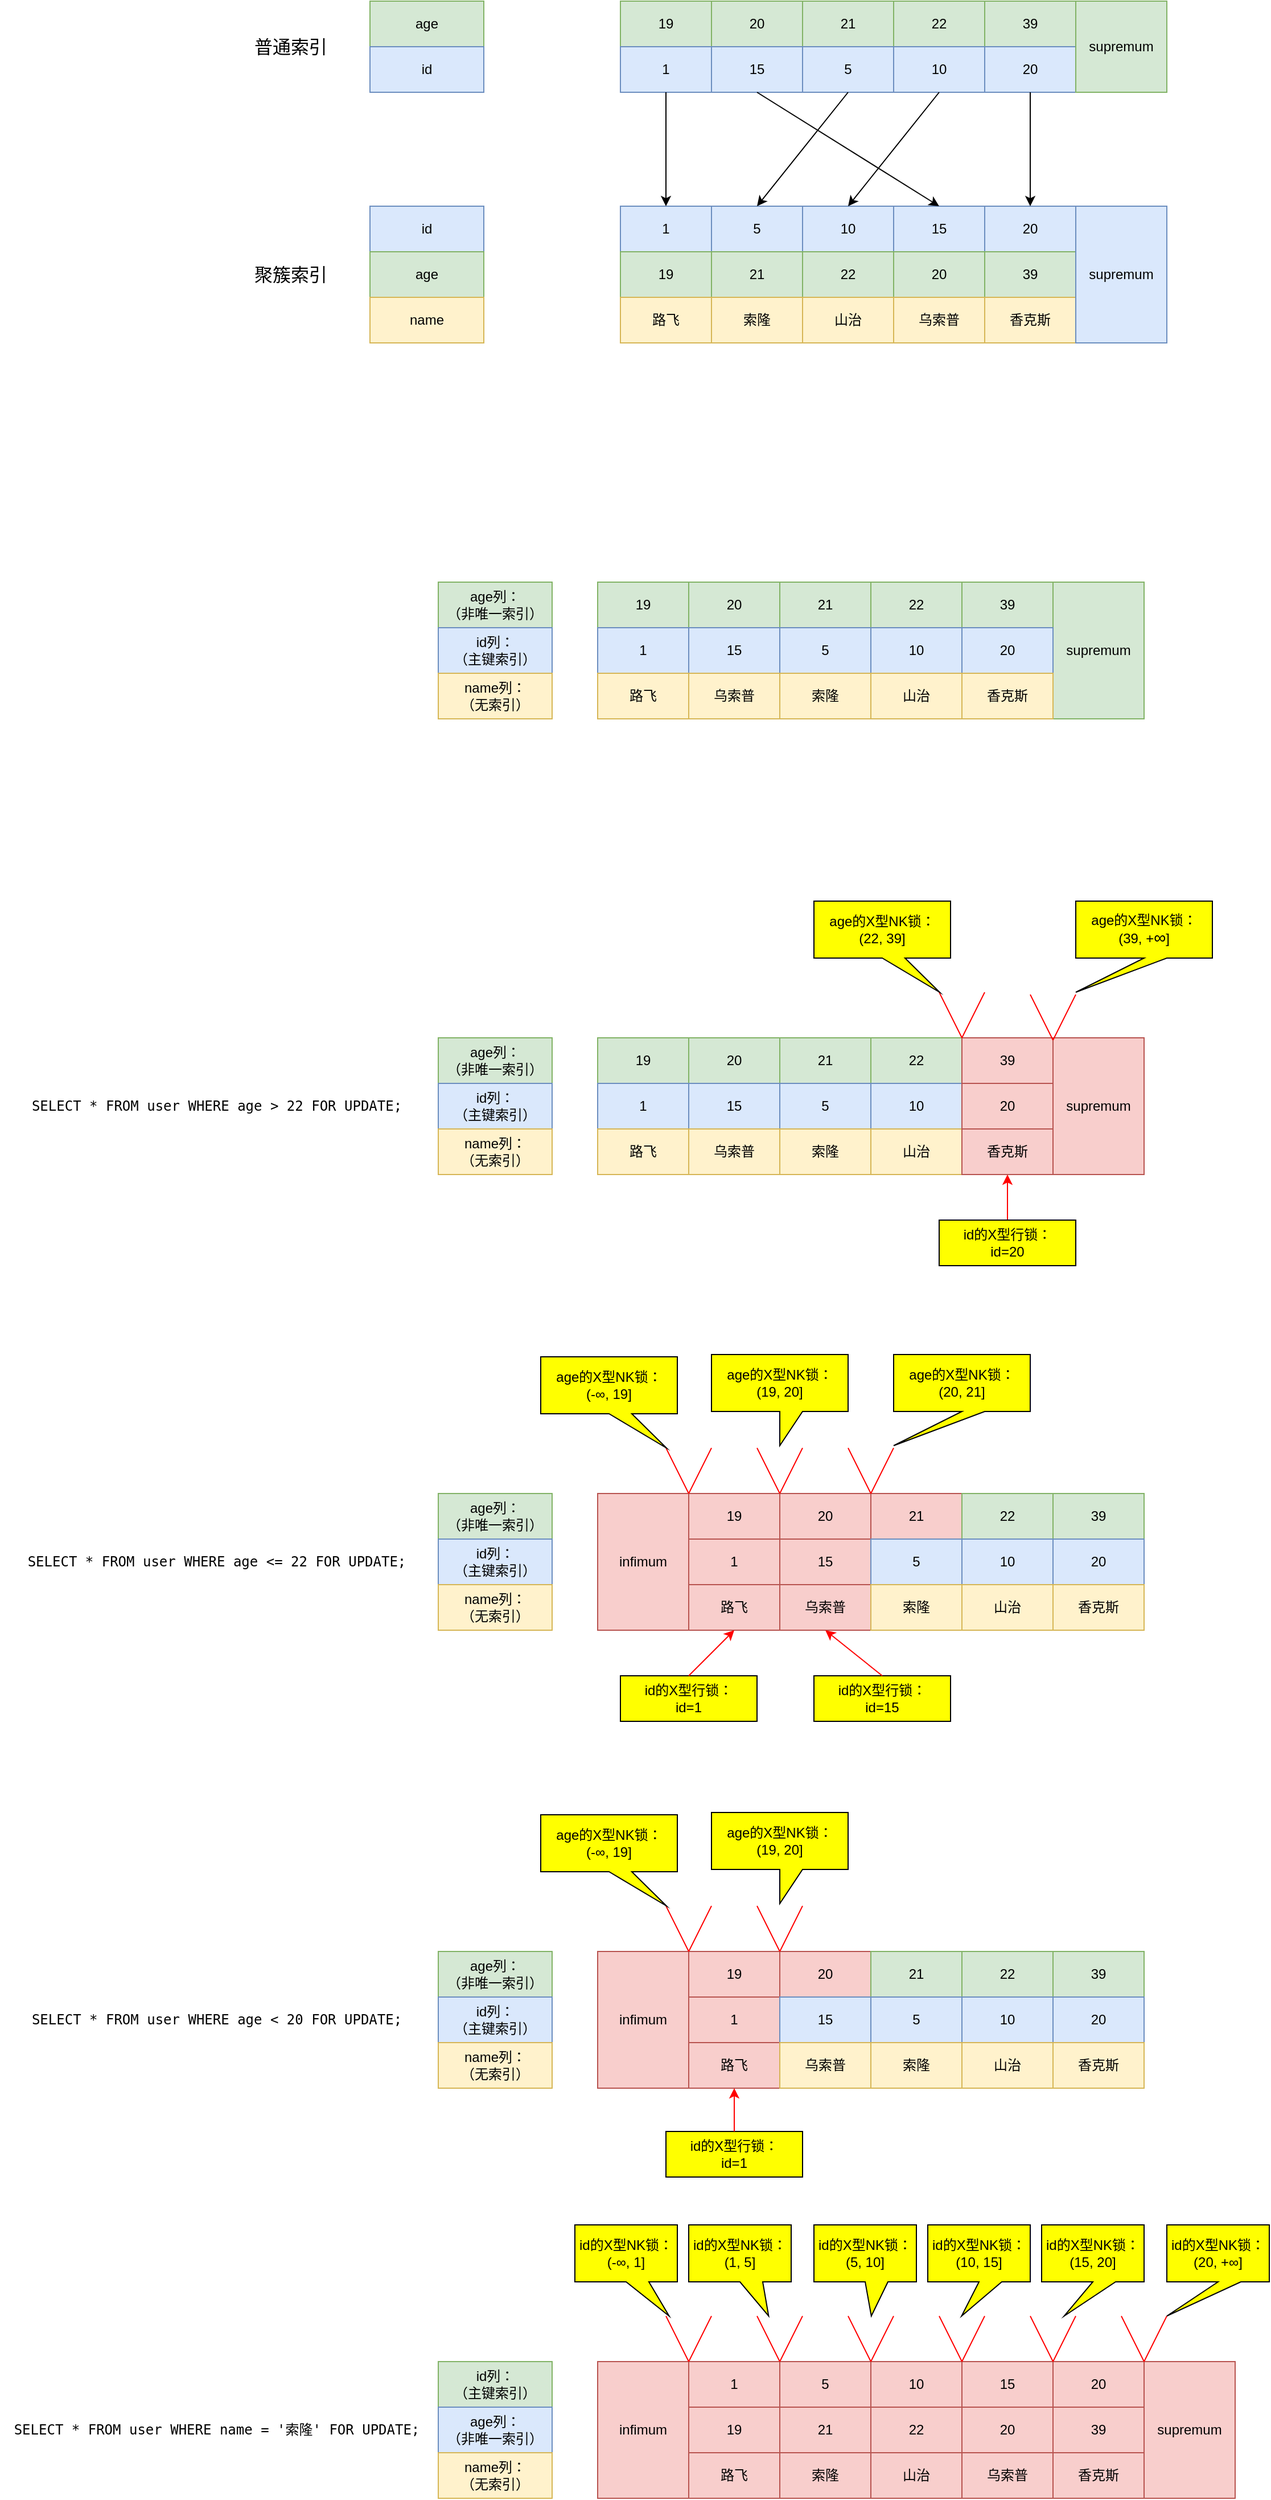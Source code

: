 <mxfile version="20.8.23" type="github">
  <diagram name="第 1 页" id="FlRqeJwbX9VMAqkas6RI">
    <mxGraphModel dx="1833" dy="1883" grid="1" gridSize="10" guides="1" tooltips="1" connect="1" arrows="1" fold="1" page="1" pageScale="1" pageWidth="827" pageHeight="1169" math="0" shadow="0">
      <root>
        <mxCell id="0" />
        <mxCell id="1" parent="0" />
        <mxCell id="O0HnEdoJvwAwBROTITY0-1" value="age列：&lt;br&gt;（非唯一索引）" style="rounded=0;whiteSpace=wrap;html=1;align=center;fillColor=#d5e8d4;strokeColor=#82b366;" parent="1" vertex="1">
          <mxGeometry x="40" y="240" width="100" height="40" as="geometry" />
        </mxCell>
        <mxCell id="O0HnEdoJvwAwBROTITY0-2" value="19" style="rounded=0;whiteSpace=wrap;html=1;align=center;fillColor=#d5e8d4;strokeColor=#82b366;" parent="1" vertex="1">
          <mxGeometry x="180" y="240" width="80" height="40" as="geometry" />
        </mxCell>
        <mxCell id="O0HnEdoJvwAwBROTITY0-3" value="20" style="rounded=0;whiteSpace=wrap;html=1;align=center;fillColor=#d5e8d4;strokeColor=#82b366;" parent="1" vertex="1">
          <mxGeometry x="260" y="240" width="80" height="40" as="geometry" />
        </mxCell>
        <mxCell id="O0HnEdoJvwAwBROTITY0-4" value="21" style="rounded=0;whiteSpace=wrap;html=1;align=center;fillColor=#d5e8d4;strokeColor=#82b366;" parent="1" vertex="1">
          <mxGeometry x="340" y="240" width="80" height="40" as="geometry" />
        </mxCell>
        <mxCell id="O0HnEdoJvwAwBROTITY0-5" value="22" style="rounded=0;whiteSpace=wrap;html=1;align=center;fillColor=#d5e8d4;strokeColor=#82b366;" parent="1" vertex="1">
          <mxGeometry x="420" y="240" width="80" height="40" as="geometry" />
        </mxCell>
        <mxCell id="O0HnEdoJvwAwBROTITY0-6" value="39" style="rounded=0;whiteSpace=wrap;html=1;align=center;fillColor=#d5e8d4;strokeColor=#82b366;" parent="1" vertex="1">
          <mxGeometry x="500" y="240" width="80" height="40" as="geometry" />
        </mxCell>
        <mxCell id="O0HnEdoJvwAwBROTITY0-7" value="supremum" style="rounded=0;whiteSpace=wrap;html=1;align=center;fillColor=#d5e8d4;strokeColor=#82b366;" parent="1" vertex="1">
          <mxGeometry x="580" y="240" width="80" height="120" as="geometry" />
        </mxCell>
        <mxCell id="O0HnEdoJvwAwBROTITY0-8" value="id列：&lt;br&gt;（主键索引）" style="rounded=0;whiteSpace=wrap;html=1;align=center;fillColor=#dae8fc;strokeColor=#6c8ebf;" parent="1" vertex="1">
          <mxGeometry x="40" y="280" width="100" height="40" as="geometry" />
        </mxCell>
        <mxCell id="O0HnEdoJvwAwBROTITY0-9" value="1" style="rounded=0;whiteSpace=wrap;html=1;align=center;fillColor=#dae8fc;strokeColor=#6c8ebf;" parent="1" vertex="1">
          <mxGeometry x="180" y="280" width="80" height="40" as="geometry" />
        </mxCell>
        <mxCell id="O0HnEdoJvwAwBROTITY0-10" value="15" style="rounded=0;whiteSpace=wrap;html=1;align=center;fillColor=#dae8fc;strokeColor=#6c8ebf;" parent="1" vertex="1">
          <mxGeometry x="260" y="280" width="80" height="40" as="geometry" />
        </mxCell>
        <mxCell id="O0HnEdoJvwAwBROTITY0-11" value="5" style="rounded=0;whiteSpace=wrap;html=1;align=center;fillColor=#dae8fc;strokeColor=#6c8ebf;" parent="1" vertex="1">
          <mxGeometry x="340" y="280" width="80" height="40" as="geometry" />
        </mxCell>
        <mxCell id="O0HnEdoJvwAwBROTITY0-12" value="10" style="rounded=0;whiteSpace=wrap;html=1;align=center;fillColor=#dae8fc;strokeColor=#6c8ebf;" parent="1" vertex="1">
          <mxGeometry x="420" y="280" width="80" height="40" as="geometry" />
        </mxCell>
        <mxCell id="O0HnEdoJvwAwBROTITY0-13" value="20" style="rounded=0;whiteSpace=wrap;html=1;align=center;fillColor=#dae8fc;strokeColor=#6c8ebf;" parent="1" vertex="1">
          <mxGeometry x="500" y="280" width="80" height="40" as="geometry" />
        </mxCell>
        <mxCell id="O0HnEdoJvwAwBROTITY0-14" value="name列：&lt;br&gt;（无索引）" style="rounded=0;whiteSpace=wrap;html=1;align=center;fillColor=#fff2cc;strokeColor=#d6b656;" parent="1" vertex="1">
          <mxGeometry x="40" y="320" width="100" height="40" as="geometry" />
        </mxCell>
        <mxCell id="O0HnEdoJvwAwBROTITY0-15" value="路飞" style="rounded=0;whiteSpace=wrap;html=1;align=center;fillColor=#fff2cc;strokeColor=#d6b656;" parent="1" vertex="1">
          <mxGeometry x="180" y="320" width="80" height="40" as="geometry" />
        </mxCell>
        <mxCell id="O0HnEdoJvwAwBROTITY0-16" value="乌索普" style="rounded=0;whiteSpace=wrap;html=1;align=center;fillColor=#fff2cc;strokeColor=#d6b656;" parent="1" vertex="1">
          <mxGeometry x="260" y="320" width="80" height="40" as="geometry" />
        </mxCell>
        <mxCell id="O0HnEdoJvwAwBROTITY0-17" value="索隆" style="rounded=0;whiteSpace=wrap;html=1;align=center;fillColor=#fff2cc;strokeColor=#d6b656;" parent="1" vertex="1">
          <mxGeometry x="340" y="320" width="80" height="40" as="geometry" />
        </mxCell>
        <mxCell id="O0HnEdoJvwAwBROTITY0-18" value="山治" style="rounded=0;whiteSpace=wrap;html=1;align=center;fillColor=#fff2cc;strokeColor=#d6b656;" parent="1" vertex="1">
          <mxGeometry x="420" y="320" width="80" height="40" as="geometry" />
        </mxCell>
        <mxCell id="O0HnEdoJvwAwBROTITY0-19" value="香克斯" style="rounded=0;whiteSpace=wrap;html=1;align=center;fillColor=#fff2cc;strokeColor=#d6b656;" parent="1" vertex="1">
          <mxGeometry x="500" y="320" width="80" height="40" as="geometry" />
        </mxCell>
        <mxCell id="O0HnEdoJvwAwBROTITY0-40" value="&lt;div style=&quot;font-family: Menlo, monospace;&quot;&gt;SELECT * FROM user WHERE age &amp;gt; 22 FOR UPDATE;&lt;/div&gt;" style="text;html=1;align=center;verticalAlign=middle;resizable=0;points=[];autosize=1;strokeColor=none;fillColor=none;" parent="1" vertex="1">
          <mxGeometry x="-330" y="685" width="350" height="30" as="geometry" />
        </mxCell>
        <mxCell id="O0HnEdoJvwAwBROTITY0-41" value="age列：&lt;br&gt;（非唯一索引）" style="rounded=0;whiteSpace=wrap;html=1;align=center;fillColor=#d5e8d4;strokeColor=#82b366;" parent="1" vertex="1">
          <mxGeometry x="40" y="640" width="100" height="40" as="geometry" />
        </mxCell>
        <mxCell id="O0HnEdoJvwAwBROTITY0-42" value="19" style="rounded=0;whiteSpace=wrap;html=1;align=center;fillColor=#d5e8d4;strokeColor=#82b366;" parent="1" vertex="1">
          <mxGeometry x="180" y="640" width="80" height="40" as="geometry" />
        </mxCell>
        <mxCell id="O0HnEdoJvwAwBROTITY0-43" value="20" style="rounded=0;whiteSpace=wrap;html=1;align=center;fillColor=#d5e8d4;strokeColor=#82b366;" parent="1" vertex="1">
          <mxGeometry x="260" y="640" width="80" height="40" as="geometry" />
        </mxCell>
        <mxCell id="O0HnEdoJvwAwBROTITY0-44" value="21" style="rounded=0;whiteSpace=wrap;html=1;align=center;fillColor=#d5e8d4;strokeColor=#82b366;" parent="1" vertex="1">
          <mxGeometry x="340" y="640" width="80" height="40" as="geometry" />
        </mxCell>
        <mxCell id="O0HnEdoJvwAwBROTITY0-45" value="22" style="rounded=0;whiteSpace=wrap;html=1;align=center;fillColor=#d5e8d4;strokeColor=#82b366;" parent="1" vertex="1">
          <mxGeometry x="420" y="640" width="80" height="40" as="geometry" />
        </mxCell>
        <mxCell id="O0HnEdoJvwAwBROTITY0-46" value="39" style="rounded=0;whiteSpace=wrap;html=1;align=center;fillColor=#f8cecc;strokeColor=#b85450;" parent="1" vertex="1">
          <mxGeometry x="500" y="640" width="80" height="40" as="geometry" />
        </mxCell>
        <mxCell id="O0HnEdoJvwAwBROTITY0-47" value="supremum" style="rounded=0;whiteSpace=wrap;html=1;align=center;fillColor=#f8cecc;strokeColor=#b85450;" parent="1" vertex="1">
          <mxGeometry x="580" y="640" width="80" height="120" as="geometry" />
        </mxCell>
        <mxCell id="O0HnEdoJvwAwBROTITY0-48" value="id列：&lt;br&gt;（主键索引）" style="rounded=0;whiteSpace=wrap;html=1;align=center;fillColor=#dae8fc;strokeColor=#6c8ebf;" parent="1" vertex="1">
          <mxGeometry x="40" y="680" width="100" height="40" as="geometry" />
        </mxCell>
        <mxCell id="O0HnEdoJvwAwBROTITY0-49" value="1" style="rounded=0;whiteSpace=wrap;html=1;align=center;fillColor=#dae8fc;strokeColor=#6c8ebf;" parent="1" vertex="1">
          <mxGeometry x="180" y="680" width="80" height="40" as="geometry" />
        </mxCell>
        <mxCell id="O0HnEdoJvwAwBROTITY0-50" value="15" style="rounded=0;whiteSpace=wrap;html=1;align=center;fillColor=#dae8fc;strokeColor=#6c8ebf;" parent="1" vertex="1">
          <mxGeometry x="260" y="680" width="80" height="40" as="geometry" />
        </mxCell>
        <mxCell id="O0HnEdoJvwAwBROTITY0-51" value="5" style="rounded=0;whiteSpace=wrap;html=1;align=center;fillColor=#dae8fc;strokeColor=#6c8ebf;" parent="1" vertex="1">
          <mxGeometry x="340" y="680" width="80" height="40" as="geometry" />
        </mxCell>
        <mxCell id="O0HnEdoJvwAwBROTITY0-52" value="10" style="rounded=0;whiteSpace=wrap;html=1;align=center;fillColor=#dae8fc;strokeColor=#6c8ebf;" parent="1" vertex="1">
          <mxGeometry x="420" y="680" width="80" height="40" as="geometry" />
        </mxCell>
        <mxCell id="O0HnEdoJvwAwBROTITY0-53" value="20" style="rounded=0;whiteSpace=wrap;html=1;align=center;fillColor=#f8cecc;strokeColor=#b85450;" parent="1" vertex="1">
          <mxGeometry x="500" y="680" width="80" height="40" as="geometry" />
        </mxCell>
        <mxCell id="O0HnEdoJvwAwBROTITY0-54" value="name列：&lt;br&gt;（无索引）" style="rounded=0;whiteSpace=wrap;html=1;align=center;fillColor=#fff2cc;strokeColor=#d6b656;" parent="1" vertex="1">
          <mxGeometry x="40" y="720" width="100" height="40" as="geometry" />
        </mxCell>
        <mxCell id="O0HnEdoJvwAwBROTITY0-55" value="路飞" style="rounded=0;whiteSpace=wrap;html=1;align=center;fillColor=#fff2cc;strokeColor=#d6b656;" parent="1" vertex="1">
          <mxGeometry x="180" y="720" width="80" height="40" as="geometry" />
        </mxCell>
        <mxCell id="O0HnEdoJvwAwBROTITY0-56" value="乌索普" style="rounded=0;whiteSpace=wrap;html=1;align=center;fillColor=#fff2cc;strokeColor=#d6b656;" parent="1" vertex="1">
          <mxGeometry x="260" y="720" width="80" height="40" as="geometry" />
        </mxCell>
        <mxCell id="O0HnEdoJvwAwBROTITY0-57" value="索隆" style="rounded=0;whiteSpace=wrap;html=1;align=center;fillColor=#fff2cc;strokeColor=#d6b656;" parent="1" vertex="1">
          <mxGeometry x="340" y="720" width="80" height="40" as="geometry" />
        </mxCell>
        <mxCell id="O0HnEdoJvwAwBROTITY0-58" value="山治" style="rounded=0;whiteSpace=wrap;html=1;align=center;fillColor=#fff2cc;strokeColor=#d6b656;" parent="1" vertex="1">
          <mxGeometry x="420" y="720" width="80" height="40" as="geometry" />
        </mxCell>
        <mxCell id="O0HnEdoJvwAwBROTITY0-59" value="香克斯" style="rounded=0;whiteSpace=wrap;html=1;align=center;fillColor=#f8cecc;strokeColor=#b85450;" parent="1" vertex="1">
          <mxGeometry x="500" y="720" width="80" height="40" as="geometry" />
        </mxCell>
        <mxCell id="O0HnEdoJvwAwBROTITY0-60" value="" style="endArrow=none;html=1;rounded=0;entryX=1;entryY=0;entryDx=0;entryDy=0;strokeColor=#FF0000;" parent="1" target="O0HnEdoJvwAwBROTITY0-45" edge="1">
          <mxGeometry width="50" height="50" relative="1" as="geometry">
            <mxPoint x="480" y="600" as="sourcePoint" />
            <mxPoint x="220" y="780" as="targetPoint" />
          </mxGeometry>
        </mxCell>
        <mxCell id="O0HnEdoJvwAwBROTITY0-61" value="" style="endArrow=none;html=1;rounded=0;entryX=0;entryY=0;entryDx=0;entryDy=0;strokeColor=#FF0000;" parent="1" target="O0HnEdoJvwAwBROTITY0-46" edge="1">
          <mxGeometry width="50" height="50" relative="1" as="geometry">
            <mxPoint x="520" y="600" as="sourcePoint" />
            <mxPoint x="510" y="650" as="targetPoint" />
          </mxGeometry>
        </mxCell>
        <mxCell id="O0HnEdoJvwAwBROTITY0-62" value="age的X型NK锁：&lt;br&gt;(22, 39]" style="shape=callout;whiteSpace=wrap;html=1;perimeter=calloutPerimeter;position2=0.92;fillColor=#FFFF00;" parent="1" vertex="1">
          <mxGeometry x="370" y="520" width="120" height="80" as="geometry" />
        </mxCell>
        <mxCell id="O0HnEdoJvwAwBROTITY0-72" value="" style="endArrow=none;html=1;rounded=0;entryX=1;entryY=0;entryDx=0;entryDy=0;strokeColor=#FF0000;" parent="1" edge="1">
          <mxGeometry width="50" height="50" relative="1" as="geometry">
            <mxPoint x="560" y="602" as="sourcePoint" />
            <mxPoint x="580" y="642" as="targetPoint" />
          </mxGeometry>
        </mxCell>
        <mxCell id="O0HnEdoJvwAwBROTITY0-73" value="" style="endArrow=none;html=1;rounded=0;entryX=0;entryY=0;entryDx=0;entryDy=0;strokeColor=#FF0000;" parent="1" edge="1">
          <mxGeometry width="50" height="50" relative="1" as="geometry">
            <mxPoint x="600" y="602" as="sourcePoint" />
            <mxPoint x="580" y="642" as="targetPoint" />
          </mxGeometry>
        </mxCell>
        <mxCell id="O0HnEdoJvwAwBROTITY0-74" value="age的X型NK锁：&lt;br&gt;(39, +&lt;span style=&quot;font-size: 11pt; font-family: arial;&quot;&gt;∞&lt;/span&gt;]" style="shape=callout;whiteSpace=wrap;html=1;perimeter=calloutPerimeter;position2=0;fillColor=#FFFF00;" parent="1" vertex="1">
          <mxGeometry x="600" y="520" width="120" height="80" as="geometry" />
        </mxCell>
        <mxCell id="O0HnEdoJvwAwBROTITY0-76" style="edgeStyle=orthogonalEdgeStyle;rounded=0;orthogonalLoop=1;jettySize=auto;html=1;exitX=0.5;exitY=0;exitDx=0;exitDy=0;entryX=0.5;entryY=1;entryDx=0;entryDy=0;strokeColor=#FF0000;" parent="1" source="O0HnEdoJvwAwBROTITY0-75" target="O0HnEdoJvwAwBROTITY0-59" edge="1">
          <mxGeometry relative="1" as="geometry" />
        </mxCell>
        <mxCell id="O0HnEdoJvwAwBROTITY0-75" value="id的X型行锁：&lt;br&gt;id=20" style="rounded=0;whiteSpace=wrap;html=1;fillColor=#FFFF00;" parent="1" vertex="1">
          <mxGeometry x="480" y="800" width="120" height="40" as="geometry" />
        </mxCell>
        <mxCell id="O0HnEdoJvwAwBROTITY0-77" value="&lt;div style=&quot;font-family: Menlo, monospace;&quot;&gt;SELECT * FROM user WHERE age &amp;lt;= 22 FOR UPDATE;&lt;/div&gt;" style="text;html=1;align=center;verticalAlign=middle;resizable=0;points=[];autosize=1;strokeColor=none;fillColor=none;" parent="1" vertex="1">
          <mxGeometry x="-335" y="1085" width="360" height="30" as="geometry" />
        </mxCell>
        <mxCell id="O0HnEdoJvwAwBROTITY0-78" value="age列：&lt;br&gt;（非唯一索引）" style="rounded=0;whiteSpace=wrap;html=1;align=center;fillColor=#d5e8d4;strokeColor=#82b366;" parent="1" vertex="1">
          <mxGeometry x="40" y="1040" width="100" height="40" as="geometry" />
        </mxCell>
        <mxCell id="O0HnEdoJvwAwBROTITY0-79" value="19" style="rounded=0;whiteSpace=wrap;html=1;align=center;fillColor=#f8cecc;strokeColor=#b85450;" parent="1" vertex="1">
          <mxGeometry x="260" y="1040" width="80" height="40" as="geometry" />
        </mxCell>
        <mxCell id="O0HnEdoJvwAwBROTITY0-80" value="20" style="rounded=0;whiteSpace=wrap;html=1;align=center;fillColor=#f8cecc;strokeColor=#b85450;" parent="1" vertex="1">
          <mxGeometry x="340" y="1040" width="80" height="40" as="geometry" />
        </mxCell>
        <mxCell id="O0HnEdoJvwAwBROTITY0-81" value="21" style="rounded=0;whiteSpace=wrap;html=1;align=center;fillColor=#f8cecc;strokeColor=#b85450;" parent="1" vertex="1">
          <mxGeometry x="420" y="1040" width="80" height="40" as="geometry" />
        </mxCell>
        <mxCell id="O0HnEdoJvwAwBROTITY0-82" value="22" style="rounded=0;whiteSpace=wrap;html=1;align=center;fillColor=#d5e8d4;strokeColor=#82b366;" parent="1" vertex="1">
          <mxGeometry x="500" y="1040" width="80" height="40" as="geometry" />
        </mxCell>
        <mxCell id="O0HnEdoJvwAwBROTITY0-83" value="39" style="rounded=0;whiteSpace=wrap;html=1;align=center;fillColor=#d5e8d4;strokeColor=#82b366;" parent="1" vertex="1">
          <mxGeometry x="580" y="1040" width="80" height="40" as="geometry" />
        </mxCell>
        <mxCell id="O0HnEdoJvwAwBROTITY0-84" value="infimum" style="rounded=0;whiteSpace=wrap;html=1;align=center;fillColor=#f8cecc;strokeColor=#b85450;" parent="1" vertex="1">
          <mxGeometry x="180" y="1040" width="80" height="120" as="geometry" />
        </mxCell>
        <mxCell id="O0HnEdoJvwAwBROTITY0-85" value="id列：&lt;br&gt;（主键索引）" style="rounded=0;whiteSpace=wrap;html=1;align=center;fillColor=#dae8fc;strokeColor=#6c8ebf;" parent="1" vertex="1">
          <mxGeometry x="40" y="1080" width="100" height="40" as="geometry" />
        </mxCell>
        <mxCell id="O0HnEdoJvwAwBROTITY0-86" value="1" style="rounded=0;whiteSpace=wrap;html=1;align=center;fillColor=#f8cecc;strokeColor=#b85450;" parent="1" vertex="1">
          <mxGeometry x="260" y="1080" width="80" height="40" as="geometry" />
        </mxCell>
        <mxCell id="O0HnEdoJvwAwBROTITY0-87" value="15" style="rounded=0;whiteSpace=wrap;html=1;align=center;fillColor=#f8cecc;strokeColor=#b85450;" parent="1" vertex="1">
          <mxGeometry x="340" y="1080" width="80" height="40" as="geometry" />
        </mxCell>
        <mxCell id="O0HnEdoJvwAwBROTITY0-88" value="5" style="rounded=0;whiteSpace=wrap;html=1;align=center;fillColor=#dae8fc;strokeColor=#6c8ebf;" parent="1" vertex="1">
          <mxGeometry x="420" y="1080" width="80" height="40" as="geometry" />
        </mxCell>
        <mxCell id="O0HnEdoJvwAwBROTITY0-89" value="10" style="rounded=0;whiteSpace=wrap;html=1;align=center;fillColor=#dae8fc;strokeColor=#6c8ebf;" parent="1" vertex="1">
          <mxGeometry x="500" y="1080" width="80" height="40" as="geometry" />
        </mxCell>
        <mxCell id="O0HnEdoJvwAwBROTITY0-90" value="20" style="rounded=0;whiteSpace=wrap;html=1;align=center;fillColor=#dae8fc;strokeColor=#6c8ebf;" parent="1" vertex="1">
          <mxGeometry x="580" y="1080" width="80" height="40" as="geometry" />
        </mxCell>
        <mxCell id="O0HnEdoJvwAwBROTITY0-91" value="name列：&lt;br&gt;（无索引）" style="rounded=0;whiteSpace=wrap;html=1;align=center;fillColor=#fff2cc;strokeColor=#d6b656;" parent="1" vertex="1">
          <mxGeometry x="40" y="1120" width="100" height="40" as="geometry" />
        </mxCell>
        <mxCell id="O0HnEdoJvwAwBROTITY0-92" value="路飞" style="rounded=0;whiteSpace=wrap;html=1;align=center;fillColor=#f8cecc;strokeColor=#b85450;" parent="1" vertex="1">
          <mxGeometry x="260" y="1120" width="80" height="40" as="geometry" />
        </mxCell>
        <mxCell id="O0HnEdoJvwAwBROTITY0-93" value="乌索普" style="rounded=0;whiteSpace=wrap;html=1;align=center;fillColor=#f8cecc;strokeColor=#b85450;" parent="1" vertex="1">
          <mxGeometry x="340" y="1120" width="80" height="40" as="geometry" />
        </mxCell>
        <mxCell id="O0HnEdoJvwAwBROTITY0-94" value="索隆" style="rounded=0;whiteSpace=wrap;html=1;align=center;fillColor=#fff2cc;strokeColor=#d6b656;" parent="1" vertex="1">
          <mxGeometry x="420" y="1120" width="80" height="40" as="geometry" />
        </mxCell>
        <mxCell id="O0HnEdoJvwAwBROTITY0-95" value="山治" style="rounded=0;whiteSpace=wrap;html=1;align=center;fillColor=#fff2cc;strokeColor=#d6b656;" parent="1" vertex="1">
          <mxGeometry x="500" y="1120" width="80" height="40" as="geometry" />
        </mxCell>
        <mxCell id="O0HnEdoJvwAwBROTITY0-96" value="香克斯" style="rounded=0;whiteSpace=wrap;html=1;align=center;fillColor=#fff2cc;strokeColor=#d6b656;" parent="1" vertex="1">
          <mxGeometry x="580" y="1120" width="80" height="40" as="geometry" />
        </mxCell>
        <mxCell id="O0HnEdoJvwAwBROTITY0-97" value="" style="endArrow=none;html=1;rounded=0;entryX=1;entryY=0;entryDx=0;entryDy=0;strokeColor=#FF0000;" parent="1" edge="1">
          <mxGeometry width="50" height="50" relative="1" as="geometry">
            <mxPoint x="240" y="1000" as="sourcePoint" />
            <mxPoint x="260" y="1040" as="targetPoint" />
          </mxGeometry>
        </mxCell>
        <mxCell id="O0HnEdoJvwAwBROTITY0-98" value="" style="endArrow=none;html=1;rounded=0;entryX=0;entryY=0;entryDx=0;entryDy=0;strokeColor=#FF0000;" parent="1" edge="1">
          <mxGeometry width="50" height="50" relative="1" as="geometry">
            <mxPoint x="280" y="1000" as="sourcePoint" />
            <mxPoint x="260" y="1040" as="targetPoint" />
          </mxGeometry>
        </mxCell>
        <mxCell id="O0HnEdoJvwAwBROTITY0-99" value="age的X型NK锁：&lt;br&gt;(-∞, 19]" style="shape=callout;whiteSpace=wrap;html=1;perimeter=calloutPerimeter;position2=0.92;fillColor=#FFFF00;" parent="1" vertex="1">
          <mxGeometry x="130" y="920" width="120" height="80" as="geometry" />
        </mxCell>
        <mxCell id="O0HnEdoJvwAwBROTITY0-100" value="" style="endArrow=none;html=1;rounded=0;entryX=1;entryY=0;entryDx=0;entryDy=0;strokeColor=#FF0000;" parent="1" edge="1">
          <mxGeometry width="50" height="50" relative="1" as="geometry">
            <mxPoint x="320" y="1000" as="sourcePoint" />
            <mxPoint x="340" y="1040" as="targetPoint" />
          </mxGeometry>
        </mxCell>
        <mxCell id="O0HnEdoJvwAwBROTITY0-101" value="" style="endArrow=none;html=1;rounded=0;entryX=0;entryY=0;entryDx=0;entryDy=0;strokeColor=#FF0000;" parent="1" edge="1">
          <mxGeometry width="50" height="50" relative="1" as="geometry">
            <mxPoint x="360" y="1000" as="sourcePoint" />
            <mxPoint x="340" y="1040" as="targetPoint" />
          </mxGeometry>
        </mxCell>
        <mxCell id="O0HnEdoJvwAwBROTITY0-102" value="age的X型NK锁：&lt;br&gt;(19, 20]" style="shape=callout;whiteSpace=wrap;html=1;perimeter=calloutPerimeter;position2=0.5;fillColor=#FFFF00;" parent="1" vertex="1">
          <mxGeometry x="280" y="918" width="120" height="80" as="geometry" />
        </mxCell>
        <mxCell id="O0HnEdoJvwAwBROTITY0-104" value="id的X型行锁：&lt;br&gt;id=1" style="rounded=0;whiteSpace=wrap;html=1;fillColor=#FFFF00;" parent="1" vertex="1">
          <mxGeometry x="200" y="1200" width="120" height="40" as="geometry" />
        </mxCell>
        <mxCell id="O0HnEdoJvwAwBROTITY0-105" value="" style="endArrow=none;html=1;rounded=0;entryX=1;entryY=0;entryDx=0;entryDy=0;strokeColor=#FF0000;" parent="1" edge="1">
          <mxGeometry width="50" height="50" relative="1" as="geometry">
            <mxPoint x="400" y="1000" as="sourcePoint" />
            <mxPoint x="420" y="1040" as="targetPoint" />
          </mxGeometry>
        </mxCell>
        <mxCell id="O0HnEdoJvwAwBROTITY0-106" value="" style="endArrow=none;html=1;rounded=0;entryX=0;entryY=0;entryDx=0;entryDy=0;strokeColor=#FF0000;" parent="1" edge="1">
          <mxGeometry width="50" height="50" relative="1" as="geometry">
            <mxPoint x="440" y="1000" as="sourcePoint" />
            <mxPoint x="420" y="1040" as="targetPoint" />
          </mxGeometry>
        </mxCell>
        <mxCell id="O0HnEdoJvwAwBROTITY0-107" value="age的X型NK锁：&lt;br&gt;(20, 21]" style="shape=callout;whiteSpace=wrap;html=1;perimeter=calloutPerimeter;position2=0;fillColor=#FFFF00;" parent="1" vertex="1">
          <mxGeometry x="440" y="918" width="120" height="80" as="geometry" />
        </mxCell>
        <mxCell id="O0HnEdoJvwAwBROTITY0-108" value="" style="endArrow=classic;html=1;rounded=0;strokeColor=#FF0000;exitX=0.5;exitY=0;exitDx=0;exitDy=0;entryX=0.5;entryY=1;entryDx=0;entryDy=0;" parent="1" source="O0HnEdoJvwAwBROTITY0-104" target="O0HnEdoJvwAwBROTITY0-92" edge="1">
          <mxGeometry width="50" height="50" relative="1" as="geometry">
            <mxPoint x="110" y="1260" as="sourcePoint" />
            <mxPoint x="160" y="1210" as="targetPoint" />
          </mxGeometry>
        </mxCell>
        <mxCell id="O0HnEdoJvwAwBROTITY0-109" value="id的X型行锁：&lt;br&gt;id=15" style="rounded=0;whiteSpace=wrap;html=1;fillColor=#FFFF00;" parent="1" vertex="1">
          <mxGeometry x="370" y="1200" width="120" height="40" as="geometry" />
        </mxCell>
        <mxCell id="O0HnEdoJvwAwBROTITY0-110" value="" style="endArrow=classic;html=1;rounded=0;strokeColor=#FF0000;exitX=0.5;exitY=0;exitDx=0;exitDy=0;entryX=0.5;entryY=1;entryDx=0;entryDy=0;" parent="1" source="O0HnEdoJvwAwBROTITY0-109" target="O0HnEdoJvwAwBROTITY0-93" edge="1">
          <mxGeometry width="50" height="50" relative="1" as="geometry">
            <mxPoint x="310" y="1260" as="sourcePoint" />
            <mxPoint x="500" y="1160" as="targetPoint" />
          </mxGeometry>
        </mxCell>
        <mxCell id="O0HnEdoJvwAwBROTITY0-111" value="&lt;div style=&quot;font-family: Menlo, monospace;&quot;&gt;SELECT * FROM user WHERE age &amp;lt; 20 FOR UPDATE;&lt;/div&gt;" style="text;html=1;align=center;verticalAlign=middle;resizable=0;points=[];autosize=1;strokeColor=none;fillColor=none;" parent="1" vertex="1">
          <mxGeometry x="-330" y="1487" width="350" height="30" as="geometry" />
        </mxCell>
        <mxCell id="O0HnEdoJvwAwBROTITY0-112" value="age列：&lt;br&gt;（非唯一索引）" style="rounded=0;whiteSpace=wrap;html=1;align=center;fillColor=#d5e8d4;strokeColor=#82b366;" parent="1" vertex="1">
          <mxGeometry x="40" y="1442" width="100" height="40" as="geometry" />
        </mxCell>
        <mxCell id="O0HnEdoJvwAwBROTITY0-113" value="19" style="rounded=0;whiteSpace=wrap;html=1;align=center;fillColor=#f8cecc;strokeColor=#b85450;" parent="1" vertex="1">
          <mxGeometry x="260" y="1442" width="80" height="40" as="geometry" />
        </mxCell>
        <mxCell id="O0HnEdoJvwAwBROTITY0-114" value="20" style="rounded=0;whiteSpace=wrap;html=1;align=center;fillColor=#f8cecc;strokeColor=#b85450;" parent="1" vertex="1">
          <mxGeometry x="340" y="1442" width="80" height="40" as="geometry" />
        </mxCell>
        <mxCell id="O0HnEdoJvwAwBROTITY0-115" value="21" style="rounded=0;whiteSpace=wrap;html=1;align=center;fillColor=#d5e8d4;strokeColor=#82b366;" parent="1" vertex="1">
          <mxGeometry x="420" y="1442" width="80" height="40" as="geometry" />
        </mxCell>
        <mxCell id="O0HnEdoJvwAwBROTITY0-116" value="22" style="rounded=0;whiteSpace=wrap;html=1;align=center;fillColor=#d5e8d4;strokeColor=#82b366;" parent="1" vertex="1">
          <mxGeometry x="500" y="1442" width="80" height="40" as="geometry" />
        </mxCell>
        <mxCell id="O0HnEdoJvwAwBROTITY0-117" value="39" style="rounded=0;whiteSpace=wrap;html=1;align=center;fillColor=#d5e8d4;strokeColor=#82b366;" parent="1" vertex="1">
          <mxGeometry x="580" y="1442" width="80" height="40" as="geometry" />
        </mxCell>
        <mxCell id="O0HnEdoJvwAwBROTITY0-118" value="infimum" style="rounded=0;whiteSpace=wrap;html=1;align=center;fillColor=#f8cecc;strokeColor=#b85450;" parent="1" vertex="1">
          <mxGeometry x="180" y="1442" width="80" height="120" as="geometry" />
        </mxCell>
        <mxCell id="O0HnEdoJvwAwBROTITY0-119" value="id列：&lt;br&gt;（主键索引）" style="rounded=0;whiteSpace=wrap;html=1;align=center;fillColor=#dae8fc;strokeColor=#6c8ebf;" parent="1" vertex="1">
          <mxGeometry x="40" y="1482" width="100" height="40" as="geometry" />
        </mxCell>
        <mxCell id="O0HnEdoJvwAwBROTITY0-120" value="1" style="rounded=0;whiteSpace=wrap;html=1;align=center;fillColor=#f8cecc;strokeColor=#b85450;" parent="1" vertex="1">
          <mxGeometry x="260" y="1482" width="80" height="40" as="geometry" />
        </mxCell>
        <mxCell id="O0HnEdoJvwAwBROTITY0-121" value="15" style="rounded=0;whiteSpace=wrap;html=1;align=center;fillColor=#dae8fc;strokeColor=#6c8ebf;" parent="1" vertex="1">
          <mxGeometry x="340" y="1482" width="80" height="40" as="geometry" />
        </mxCell>
        <mxCell id="O0HnEdoJvwAwBROTITY0-122" value="5" style="rounded=0;whiteSpace=wrap;html=1;align=center;fillColor=#dae8fc;strokeColor=#6c8ebf;" parent="1" vertex="1">
          <mxGeometry x="420" y="1482" width="80" height="40" as="geometry" />
        </mxCell>
        <mxCell id="O0HnEdoJvwAwBROTITY0-123" value="10" style="rounded=0;whiteSpace=wrap;html=1;align=center;fillColor=#dae8fc;strokeColor=#6c8ebf;" parent="1" vertex="1">
          <mxGeometry x="500" y="1482" width="80" height="40" as="geometry" />
        </mxCell>
        <mxCell id="O0HnEdoJvwAwBROTITY0-124" value="20" style="rounded=0;whiteSpace=wrap;html=1;align=center;fillColor=#dae8fc;strokeColor=#6c8ebf;" parent="1" vertex="1">
          <mxGeometry x="580" y="1482" width="80" height="40" as="geometry" />
        </mxCell>
        <mxCell id="O0HnEdoJvwAwBROTITY0-125" value="name列：&lt;br&gt;（无索引）" style="rounded=0;whiteSpace=wrap;html=1;align=center;fillColor=#fff2cc;strokeColor=#d6b656;" parent="1" vertex="1">
          <mxGeometry x="40" y="1522" width="100" height="40" as="geometry" />
        </mxCell>
        <mxCell id="O0HnEdoJvwAwBROTITY0-126" value="路飞" style="rounded=0;whiteSpace=wrap;html=1;align=center;fillColor=#f8cecc;strokeColor=#b85450;" parent="1" vertex="1">
          <mxGeometry x="260" y="1522" width="80" height="40" as="geometry" />
        </mxCell>
        <mxCell id="O0HnEdoJvwAwBROTITY0-127" value="乌索普" style="rounded=0;whiteSpace=wrap;html=1;align=center;fillColor=#fff2cc;strokeColor=#d6b656;" parent="1" vertex="1">
          <mxGeometry x="340" y="1522" width="80" height="40" as="geometry" />
        </mxCell>
        <mxCell id="O0HnEdoJvwAwBROTITY0-128" value="索隆" style="rounded=0;whiteSpace=wrap;html=1;align=center;fillColor=#fff2cc;strokeColor=#d6b656;" parent="1" vertex="1">
          <mxGeometry x="420" y="1522" width="80" height="40" as="geometry" />
        </mxCell>
        <mxCell id="O0HnEdoJvwAwBROTITY0-129" value="山治" style="rounded=0;whiteSpace=wrap;html=1;align=center;fillColor=#fff2cc;strokeColor=#d6b656;" parent="1" vertex="1">
          <mxGeometry x="500" y="1522" width="80" height="40" as="geometry" />
        </mxCell>
        <mxCell id="O0HnEdoJvwAwBROTITY0-130" value="香克斯" style="rounded=0;whiteSpace=wrap;html=1;align=center;fillColor=#fff2cc;strokeColor=#d6b656;" parent="1" vertex="1">
          <mxGeometry x="580" y="1522" width="80" height="40" as="geometry" />
        </mxCell>
        <mxCell id="O0HnEdoJvwAwBROTITY0-131" value="" style="endArrow=none;html=1;rounded=0;entryX=1;entryY=0;entryDx=0;entryDy=0;strokeColor=#FF0000;" parent="1" edge="1">
          <mxGeometry width="50" height="50" relative="1" as="geometry">
            <mxPoint x="240" y="1402" as="sourcePoint" />
            <mxPoint x="260" y="1442" as="targetPoint" />
          </mxGeometry>
        </mxCell>
        <mxCell id="O0HnEdoJvwAwBROTITY0-132" value="" style="endArrow=none;html=1;rounded=0;entryX=0;entryY=0;entryDx=0;entryDy=0;strokeColor=#FF0000;" parent="1" edge="1">
          <mxGeometry width="50" height="50" relative="1" as="geometry">
            <mxPoint x="280" y="1402" as="sourcePoint" />
            <mxPoint x="260" y="1442" as="targetPoint" />
          </mxGeometry>
        </mxCell>
        <mxCell id="O0HnEdoJvwAwBROTITY0-133" value="age的X型NK锁：&lt;br&gt;(-∞, 19]" style="shape=callout;whiteSpace=wrap;html=1;perimeter=calloutPerimeter;position2=0.92;fillColor=#FFFF00;" parent="1" vertex="1">
          <mxGeometry x="130" y="1322" width="120" height="80" as="geometry" />
        </mxCell>
        <mxCell id="O0HnEdoJvwAwBROTITY0-134" value="" style="endArrow=none;html=1;rounded=0;entryX=1;entryY=0;entryDx=0;entryDy=0;strokeColor=#FF0000;" parent="1" edge="1">
          <mxGeometry width="50" height="50" relative="1" as="geometry">
            <mxPoint x="320" y="1402" as="sourcePoint" />
            <mxPoint x="340" y="1442" as="targetPoint" />
          </mxGeometry>
        </mxCell>
        <mxCell id="O0HnEdoJvwAwBROTITY0-135" value="" style="endArrow=none;html=1;rounded=0;entryX=0;entryY=0;entryDx=0;entryDy=0;strokeColor=#FF0000;" parent="1" edge="1">
          <mxGeometry width="50" height="50" relative="1" as="geometry">
            <mxPoint x="360" y="1402" as="sourcePoint" />
            <mxPoint x="340" y="1442" as="targetPoint" />
          </mxGeometry>
        </mxCell>
        <mxCell id="O0HnEdoJvwAwBROTITY0-136" value="age的X型NK锁：&lt;br&gt;(19, 20]" style="shape=callout;whiteSpace=wrap;html=1;perimeter=calloutPerimeter;position2=0.5;fillColor=#FFFF00;" parent="1" vertex="1">
          <mxGeometry x="280" y="1320" width="120" height="80" as="geometry" />
        </mxCell>
        <mxCell id="O0HnEdoJvwAwBROTITY0-137" value="id的X型行锁：&lt;br&gt;id=1" style="rounded=0;whiteSpace=wrap;html=1;fillColor=#FFFF00;" parent="1" vertex="1">
          <mxGeometry x="240" y="1600" width="120" height="40" as="geometry" />
        </mxCell>
        <mxCell id="O0HnEdoJvwAwBROTITY0-141" value="" style="endArrow=classic;html=1;rounded=0;strokeColor=#FF0000;exitX=0.5;exitY=0;exitDx=0;exitDy=0;entryX=0.5;entryY=1;entryDx=0;entryDy=0;" parent="1" source="O0HnEdoJvwAwBROTITY0-137" target="O0HnEdoJvwAwBROTITY0-126" edge="1">
          <mxGeometry width="50" height="50" relative="1" as="geometry">
            <mxPoint x="110" y="1662" as="sourcePoint" />
            <mxPoint x="160" y="1612" as="targetPoint" />
          </mxGeometry>
        </mxCell>
        <mxCell id="O0HnEdoJvwAwBROTITY0-144" value="&lt;div style=&quot;font-family: Menlo, monospace;&quot;&gt;SELECT * FROM user WHERE&amp;nbsp;name = &#39;索隆&#39; FOR UPDATE;&lt;/div&gt;" style="text;html=1;align=center;verticalAlign=middle;resizable=0;points=[];autosize=1;strokeColor=none;fillColor=none;" parent="1" vertex="1">
          <mxGeometry x="-345" y="1847" width="380" height="30" as="geometry" />
        </mxCell>
        <mxCell id="O0HnEdoJvwAwBROTITY0-145" value="id列：&lt;br style=&quot;border-color: var(--border-color);&quot;&gt;（主键索引）" style="rounded=0;whiteSpace=wrap;html=1;align=center;fillColor=#d5e8d4;strokeColor=#82b366;" parent="1" vertex="1">
          <mxGeometry x="40" y="1802" width="100" height="40" as="geometry" />
        </mxCell>
        <mxCell id="O0HnEdoJvwAwBROTITY0-146" value="1" style="rounded=0;whiteSpace=wrap;html=1;align=center;fillColor=#f8cecc;strokeColor=#b85450;" parent="1" vertex="1">
          <mxGeometry x="260" y="1802" width="80" height="40" as="geometry" />
        </mxCell>
        <mxCell id="O0HnEdoJvwAwBROTITY0-147" value="5" style="rounded=0;whiteSpace=wrap;html=1;align=center;fillColor=#f8cecc;strokeColor=#b85450;" parent="1" vertex="1">
          <mxGeometry x="340" y="1802" width="80" height="40" as="geometry" />
        </mxCell>
        <mxCell id="O0HnEdoJvwAwBROTITY0-148" value="10" style="rounded=0;whiteSpace=wrap;html=1;align=center;fillColor=#f8cecc;strokeColor=#b85450;" parent="1" vertex="1">
          <mxGeometry x="420" y="1802" width="80" height="40" as="geometry" />
        </mxCell>
        <mxCell id="O0HnEdoJvwAwBROTITY0-149" value="15" style="rounded=0;whiteSpace=wrap;html=1;align=center;fillColor=#f8cecc;strokeColor=#b85450;" parent="1" vertex="1">
          <mxGeometry x="500" y="1802" width="80" height="40" as="geometry" />
        </mxCell>
        <mxCell id="O0HnEdoJvwAwBROTITY0-150" value="20" style="rounded=0;whiteSpace=wrap;html=1;align=center;fillColor=#f8cecc;strokeColor=#b85450;" parent="1" vertex="1">
          <mxGeometry x="580" y="1802" width="80" height="40" as="geometry" />
        </mxCell>
        <mxCell id="O0HnEdoJvwAwBROTITY0-151" value="infimum" style="rounded=0;whiteSpace=wrap;html=1;align=center;fillColor=#f8cecc;strokeColor=#b85450;" parent="1" vertex="1">
          <mxGeometry x="180" y="1802" width="80" height="120" as="geometry" />
        </mxCell>
        <mxCell id="O0HnEdoJvwAwBROTITY0-152" value="age列：&lt;br style=&quot;border-color: var(--border-color);&quot;&gt;（非唯一索引）" style="rounded=0;whiteSpace=wrap;html=1;align=center;fillColor=#dae8fc;strokeColor=#6c8ebf;" parent="1" vertex="1">
          <mxGeometry x="40" y="1842" width="100" height="40" as="geometry" />
        </mxCell>
        <mxCell id="O0HnEdoJvwAwBROTITY0-153" value="19" style="rounded=0;whiteSpace=wrap;html=1;align=center;fillColor=#f8cecc;strokeColor=#b85450;" parent="1" vertex="1">
          <mxGeometry x="260" y="1842" width="80" height="40" as="geometry" />
        </mxCell>
        <mxCell id="O0HnEdoJvwAwBROTITY0-154" value="21" style="rounded=0;whiteSpace=wrap;html=1;align=center;fillColor=#f8cecc;strokeColor=#b85450;" parent="1" vertex="1">
          <mxGeometry x="340" y="1842" width="80" height="40" as="geometry" />
        </mxCell>
        <mxCell id="O0HnEdoJvwAwBROTITY0-155" value="22" style="rounded=0;whiteSpace=wrap;html=1;align=center;fillColor=#f8cecc;strokeColor=#b85450;" parent="1" vertex="1">
          <mxGeometry x="420" y="1842" width="80" height="40" as="geometry" />
        </mxCell>
        <mxCell id="O0HnEdoJvwAwBROTITY0-156" value="20" style="rounded=0;whiteSpace=wrap;html=1;align=center;fillColor=#f8cecc;strokeColor=#b85450;" parent="1" vertex="1">
          <mxGeometry x="500" y="1842" width="80" height="40" as="geometry" />
        </mxCell>
        <mxCell id="O0HnEdoJvwAwBROTITY0-157" value="39" style="rounded=0;whiteSpace=wrap;html=1;align=center;fillColor=#f8cecc;strokeColor=#b85450;" parent="1" vertex="1">
          <mxGeometry x="580" y="1842" width="80" height="40" as="geometry" />
        </mxCell>
        <mxCell id="O0HnEdoJvwAwBROTITY0-158" value="name列：&lt;br&gt;（无索引）" style="rounded=0;whiteSpace=wrap;html=1;align=center;fillColor=#fff2cc;strokeColor=#d6b656;" parent="1" vertex="1">
          <mxGeometry x="40" y="1882" width="100" height="40" as="geometry" />
        </mxCell>
        <mxCell id="O0HnEdoJvwAwBROTITY0-159" value="路飞" style="rounded=0;whiteSpace=wrap;html=1;align=center;fillColor=#f8cecc;strokeColor=#b85450;" parent="1" vertex="1">
          <mxGeometry x="260" y="1882" width="80" height="40" as="geometry" />
        </mxCell>
        <mxCell id="O0HnEdoJvwAwBROTITY0-160" value="索隆" style="rounded=0;whiteSpace=wrap;html=1;align=center;fillColor=#f8cecc;strokeColor=#b85450;" parent="1" vertex="1">
          <mxGeometry x="340" y="1882" width="80" height="40" as="geometry" />
        </mxCell>
        <mxCell id="O0HnEdoJvwAwBROTITY0-161" value="山治" style="rounded=0;whiteSpace=wrap;html=1;align=center;fillColor=#f8cecc;strokeColor=#b85450;" parent="1" vertex="1">
          <mxGeometry x="420" y="1882" width="80" height="40" as="geometry" />
        </mxCell>
        <mxCell id="O0HnEdoJvwAwBROTITY0-162" value="乌索普" style="rounded=0;whiteSpace=wrap;html=1;align=center;fillColor=#f8cecc;strokeColor=#b85450;" parent="1" vertex="1">
          <mxGeometry x="500" y="1882" width="80" height="40" as="geometry" />
        </mxCell>
        <mxCell id="O0HnEdoJvwAwBROTITY0-163" value="香克斯" style="rounded=0;whiteSpace=wrap;html=1;align=center;fillColor=#f8cecc;strokeColor=#b85450;" parent="1" vertex="1">
          <mxGeometry x="580" y="1882" width="80" height="40" as="geometry" />
        </mxCell>
        <mxCell id="O0HnEdoJvwAwBROTITY0-164" value="" style="endArrow=none;html=1;rounded=0;entryX=1;entryY=0;entryDx=0;entryDy=0;strokeColor=#FF0000;" parent="1" edge="1">
          <mxGeometry width="50" height="50" relative="1" as="geometry">
            <mxPoint x="240" y="1762" as="sourcePoint" />
            <mxPoint x="260" y="1802" as="targetPoint" />
          </mxGeometry>
        </mxCell>
        <mxCell id="O0HnEdoJvwAwBROTITY0-165" value="" style="endArrow=none;html=1;rounded=0;entryX=0;entryY=0;entryDx=0;entryDy=0;strokeColor=#FF0000;" parent="1" edge="1">
          <mxGeometry width="50" height="50" relative="1" as="geometry">
            <mxPoint x="280" y="1762" as="sourcePoint" />
            <mxPoint x="260" y="1802" as="targetPoint" />
          </mxGeometry>
        </mxCell>
        <mxCell id="O0HnEdoJvwAwBROTITY0-166" value="id的X型NK锁：&lt;br&gt;(-∞, 1]" style="shape=callout;whiteSpace=wrap;html=1;perimeter=calloutPerimeter;position2=0.92;fillColor=#FFFF00;" parent="1" vertex="1">
          <mxGeometry x="160" y="1682" width="90" height="80" as="geometry" />
        </mxCell>
        <mxCell id="O0HnEdoJvwAwBROTITY0-167" value="" style="endArrow=none;html=1;rounded=0;entryX=1;entryY=0;entryDx=0;entryDy=0;strokeColor=#FF0000;" parent="1" edge="1">
          <mxGeometry width="50" height="50" relative="1" as="geometry">
            <mxPoint x="320" y="1762" as="sourcePoint" />
            <mxPoint x="340" y="1802" as="targetPoint" />
          </mxGeometry>
        </mxCell>
        <mxCell id="O0HnEdoJvwAwBROTITY0-168" value="" style="endArrow=none;html=1;rounded=0;entryX=0;entryY=0;entryDx=0;entryDy=0;strokeColor=#FF0000;" parent="1" edge="1">
          <mxGeometry width="50" height="50" relative="1" as="geometry">
            <mxPoint x="360" y="1762" as="sourcePoint" />
            <mxPoint x="340" y="1802" as="targetPoint" />
          </mxGeometry>
        </mxCell>
        <mxCell id="O0HnEdoJvwAwBROTITY0-169" value="id的X型NK锁：&lt;br&gt;(1, 5]" style="shape=callout;whiteSpace=wrap;html=1;perimeter=calloutPerimeter;position2=0.78;fillColor=#FFFF00;" parent="1" vertex="1">
          <mxGeometry x="260" y="1682" width="90" height="80" as="geometry" />
        </mxCell>
        <mxCell id="O0HnEdoJvwAwBROTITY0-172" value="supremum" style="rounded=0;whiteSpace=wrap;html=1;align=center;fillColor=#f8cecc;strokeColor=#b85450;" parent="1" vertex="1">
          <mxGeometry x="660" y="1802" width="80" height="120" as="geometry" />
        </mxCell>
        <mxCell id="O0HnEdoJvwAwBROTITY0-174" value="" style="endArrow=none;html=1;rounded=0;entryX=1;entryY=0;entryDx=0;entryDy=0;strokeColor=#FF0000;" parent="1" edge="1">
          <mxGeometry width="50" height="50" relative="1" as="geometry">
            <mxPoint x="400" y="1762" as="sourcePoint" />
            <mxPoint x="420" y="1802" as="targetPoint" />
          </mxGeometry>
        </mxCell>
        <mxCell id="O0HnEdoJvwAwBROTITY0-175" value="" style="endArrow=none;html=1;rounded=0;entryX=0;entryY=0;entryDx=0;entryDy=0;strokeColor=#FF0000;" parent="1" edge="1">
          <mxGeometry width="50" height="50" relative="1" as="geometry">
            <mxPoint x="440" y="1762" as="sourcePoint" />
            <mxPoint x="420" y="1802" as="targetPoint" />
          </mxGeometry>
        </mxCell>
        <mxCell id="O0HnEdoJvwAwBROTITY0-176" value="id的X型NK锁：&lt;br&gt;(5, 10]" style="shape=callout;whiteSpace=wrap;html=1;perimeter=calloutPerimeter;position2=0.56;fillColor=#FFFF00;" parent="1" vertex="1">
          <mxGeometry x="370" y="1682" width="90" height="80" as="geometry" />
        </mxCell>
        <mxCell id="O0HnEdoJvwAwBROTITY0-177" value="" style="endArrow=none;html=1;rounded=0;entryX=1;entryY=0;entryDx=0;entryDy=0;strokeColor=#FF0000;" parent="1" edge="1">
          <mxGeometry width="50" height="50" relative="1" as="geometry">
            <mxPoint x="480" y="1762" as="sourcePoint" />
            <mxPoint x="500" y="1802" as="targetPoint" />
          </mxGeometry>
        </mxCell>
        <mxCell id="O0HnEdoJvwAwBROTITY0-178" value="" style="endArrow=none;html=1;rounded=0;entryX=0;entryY=0;entryDx=0;entryDy=0;strokeColor=#FF0000;" parent="1" edge="1">
          <mxGeometry width="50" height="50" relative="1" as="geometry">
            <mxPoint x="520" y="1762" as="sourcePoint" />
            <mxPoint x="500" y="1802" as="targetPoint" />
          </mxGeometry>
        </mxCell>
        <mxCell id="O0HnEdoJvwAwBROTITY0-179" value="id的X型NK锁：&lt;br&gt;(10, 15]" style="shape=callout;whiteSpace=wrap;html=1;perimeter=calloutPerimeter;position2=0.33;fillColor=#FFFF00;" parent="1" vertex="1">
          <mxGeometry x="470" y="1682" width="90" height="80" as="geometry" />
        </mxCell>
        <mxCell id="O0HnEdoJvwAwBROTITY0-180" value="" style="endArrow=none;html=1;rounded=0;entryX=1;entryY=0;entryDx=0;entryDy=0;strokeColor=#FF0000;" parent="1" edge="1">
          <mxGeometry width="50" height="50" relative="1" as="geometry">
            <mxPoint x="560" y="1762" as="sourcePoint" />
            <mxPoint x="580" y="1802" as="targetPoint" />
          </mxGeometry>
        </mxCell>
        <mxCell id="O0HnEdoJvwAwBROTITY0-181" value="" style="endArrow=none;html=1;rounded=0;entryX=0;entryY=0;entryDx=0;entryDy=0;strokeColor=#FF0000;" parent="1" edge="1">
          <mxGeometry width="50" height="50" relative="1" as="geometry">
            <mxPoint x="600" y="1762" as="sourcePoint" />
            <mxPoint x="580" y="1802" as="targetPoint" />
          </mxGeometry>
        </mxCell>
        <mxCell id="O0HnEdoJvwAwBROTITY0-182" value="id的X型NK锁：&lt;br&gt;(15, 20]" style="shape=callout;whiteSpace=wrap;html=1;perimeter=calloutPerimeter;position2=0.22;fillColor=#FFFF00;" parent="1" vertex="1">
          <mxGeometry x="570" y="1682" width="90" height="80" as="geometry" />
        </mxCell>
        <mxCell id="O0HnEdoJvwAwBROTITY0-183" value="" style="endArrow=none;html=1;rounded=0;entryX=1;entryY=0;entryDx=0;entryDy=0;strokeColor=#FF0000;" parent="1" edge="1">
          <mxGeometry width="50" height="50" relative="1" as="geometry">
            <mxPoint x="640" y="1762" as="sourcePoint" />
            <mxPoint x="660" y="1802" as="targetPoint" />
          </mxGeometry>
        </mxCell>
        <mxCell id="O0HnEdoJvwAwBROTITY0-184" value="" style="endArrow=none;html=1;rounded=0;entryX=0;entryY=0;entryDx=0;entryDy=0;strokeColor=#FF0000;" parent="1" edge="1">
          <mxGeometry width="50" height="50" relative="1" as="geometry">
            <mxPoint x="680" y="1762" as="sourcePoint" />
            <mxPoint x="660" y="1802" as="targetPoint" />
          </mxGeometry>
        </mxCell>
        <mxCell id="O0HnEdoJvwAwBROTITY0-185" value="id的X型NK锁：&lt;br&gt;(20, +∞]" style="shape=callout;whiteSpace=wrap;html=1;perimeter=calloutPerimeter;position2=0;fillColor=#FFFF00;" parent="1" vertex="1">
          <mxGeometry x="680" y="1682" width="90" height="80" as="geometry" />
        </mxCell>
        <mxCell id="TMi0UDauwrBD1RON1XT5-39" value="id" style="rounded=0;whiteSpace=wrap;html=1;align=center;fillColor=#dae8fc;strokeColor=#6c8ebf;" vertex="1" parent="1">
          <mxGeometry x="-20" y="-90" width="100" height="40" as="geometry" />
        </mxCell>
        <mxCell id="TMi0UDauwrBD1RON1XT5-40" value="1" style="rounded=0;whiteSpace=wrap;html=1;align=center;fillColor=#dae8fc;strokeColor=#6c8ebf;" vertex="1" parent="1">
          <mxGeometry x="200" y="-90" width="80" height="40" as="geometry" />
        </mxCell>
        <mxCell id="TMi0UDauwrBD1RON1XT5-41" value="5" style="rounded=0;whiteSpace=wrap;html=1;align=center;fillColor=#dae8fc;strokeColor=#6c8ebf;" vertex="1" parent="1">
          <mxGeometry x="280" y="-90" width="80" height="40" as="geometry" />
        </mxCell>
        <mxCell id="TMi0UDauwrBD1RON1XT5-42" value="10" style="rounded=0;whiteSpace=wrap;html=1;align=center;fillColor=#dae8fc;strokeColor=#6c8ebf;" vertex="1" parent="1">
          <mxGeometry x="360" y="-90" width="80" height="40" as="geometry" />
        </mxCell>
        <mxCell id="TMi0UDauwrBD1RON1XT5-43" value="15" style="rounded=0;whiteSpace=wrap;html=1;align=center;fillColor=#dae8fc;strokeColor=#6c8ebf;" vertex="1" parent="1">
          <mxGeometry x="440" y="-90" width="80" height="40" as="geometry" />
        </mxCell>
        <mxCell id="TMi0UDauwrBD1RON1XT5-44" value="20" style="rounded=0;whiteSpace=wrap;html=1;align=center;fillColor=#dae8fc;strokeColor=#6c8ebf;" vertex="1" parent="1">
          <mxGeometry x="520" y="-90" width="80" height="40" as="geometry" />
        </mxCell>
        <mxCell id="TMi0UDauwrBD1RON1XT5-46" value="age" style="rounded=0;whiteSpace=wrap;html=1;align=center;fillColor=#d5e8d4;strokeColor=#82b366;" vertex="1" parent="1">
          <mxGeometry x="-20" y="-50" width="100" height="40" as="geometry" />
        </mxCell>
        <mxCell id="TMi0UDauwrBD1RON1XT5-47" value="19" style="rounded=0;whiteSpace=wrap;html=1;align=center;fillColor=#d5e8d4;strokeColor=#82b366;" vertex="1" parent="1">
          <mxGeometry x="200" y="-50" width="80" height="40" as="geometry" />
        </mxCell>
        <mxCell id="TMi0UDauwrBD1RON1XT5-48" value="21" style="rounded=0;whiteSpace=wrap;html=1;align=center;fillColor=#d5e8d4;strokeColor=#82b366;" vertex="1" parent="1">
          <mxGeometry x="280" y="-50" width="80" height="40" as="geometry" />
        </mxCell>
        <mxCell id="TMi0UDauwrBD1RON1XT5-49" value="22" style="rounded=0;whiteSpace=wrap;html=1;align=center;fillColor=#d5e8d4;strokeColor=#82b366;" vertex="1" parent="1">
          <mxGeometry x="360" y="-50" width="80" height="40" as="geometry" />
        </mxCell>
        <mxCell id="TMi0UDauwrBD1RON1XT5-50" value="20" style="rounded=0;whiteSpace=wrap;html=1;align=center;fillColor=#d5e8d4;strokeColor=#82b366;" vertex="1" parent="1">
          <mxGeometry x="440" y="-50" width="80" height="40" as="geometry" />
        </mxCell>
        <mxCell id="TMi0UDauwrBD1RON1XT5-51" value="39" style="rounded=0;whiteSpace=wrap;html=1;align=center;fillColor=#d5e8d4;strokeColor=#82b366;" vertex="1" parent="1">
          <mxGeometry x="520" y="-50" width="80" height="40" as="geometry" />
        </mxCell>
        <mxCell id="TMi0UDauwrBD1RON1XT5-52" value="name" style="rounded=0;whiteSpace=wrap;html=1;align=center;fillColor=#fff2cc;strokeColor=#d6b656;" vertex="1" parent="1">
          <mxGeometry x="-20" y="-10" width="100" height="40" as="geometry" />
        </mxCell>
        <mxCell id="TMi0UDauwrBD1RON1XT5-53" value="路飞" style="rounded=0;whiteSpace=wrap;html=1;align=center;fillColor=#fff2cc;strokeColor=#d6b656;" vertex="1" parent="1">
          <mxGeometry x="200" y="-10" width="80" height="40" as="geometry" />
        </mxCell>
        <mxCell id="TMi0UDauwrBD1RON1XT5-54" value="索隆" style="rounded=0;whiteSpace=wrap;html=1;align=center;fillColor=#fff2cc;strokeColor=#d6b656;" vertex="1" parent="1">
          <mxGeometry x="280" y="-10" width="80" height="40" as="geometry" />
        </mxCell>
        <mxCell id="TMi0UDauwrBD1RON1XT5-55" value="山治" style="rounded=0;whiteSpace=wrap;html=1;align=center;fillColor=#fff2cc;strokeColor=#d6b656;" vertex="1" parent="1">
          <mxGeometry x="360" y="-10" width="80" height="40" as="geometry" />
        </mxCell>
        <mxCell id="TMi0UDauwrBD1RON1XT5-56" value="乌索普" style="rounded=0;whiteSpace=wrap;html=1;align=center;fillColor=#fff2cc;strokeColor=#d6b656;" vertex="1" parent="1">
          <mxGeometry x="440" y="-10" width="80" height="40" as="geometry" />
        </mxCell>
        <mxCell id="TMi0UDauwrBD1RON1XT5-57" value="香克斯" style="rounded=0;whiteSpace=wrap;html=1;align=center;fillColor=#fff2cc;strokeColor=#d6b656;" vertex="1" parent="1">
          <mxGeometry x="520" y="-10" width="80" height="40" as="geometry" />
        </mxCell>
        <mxCell id="TMi0UDauwrBD1RON1XT5-64" value="supremum" style="rounded=0;whiteSpace=wrap;html=1;align=center;fillColor=#dae8fc;strokeColor=#6c8ebf;" vertex="1" parent="1">
          <mxGeometry x="600" y="-90" width="80" height="120" as="geometry" />
        </mxCell>
        <mxCell id="TMi0UDauwrBD1RON1XT5-77" value="age" style="rounded=0;whiteSpace=wrap;html=1;align=center;fillColor=#d5e8d4;strokeColor=#82b366;" vertex="1" parent="1">
          <mxGeometry x="-20" y="-270" width="100" height="40" as="geometry" />
        </mxCell>
        <mxCell id="TMi0UDauwrBD1RON1XT5-78" value="19" style="rounded=0;whiteSpace=wrap;html=1;align=center;fillColor=#d5e8d4;strokeColor=#82b366;" vertex="1" parent="1">
          <mxGeometry x="200" y="-270" width="80" height="40" as="geometry" />
        </mxCell>
        <mxCell id="TMi0UDauwrBD1RON1XT5-79" value="20" style="rounded=0;whiteSpace=wrap;html=1;align=center;fillColor=#d5e8d4;strokeColor=#82b366;" vertex="1" parent="1">
          <mxGeometry x="280" y="-270" width="80" height="40" as="geometry" />
        </mxCell>
        <mxCell id="TMi0UDauwrBD1RON1XT5-80" value="21" style="rounded=0;whiteSpace=wrap;html=1;align=center;fillColor=#d5e8d4;strokeColor=#82b366;" vertex="1" parent="1">
          <mxGeometry x="360" y="-270" width="80" height="40" as="geometry" />
        </mxCell>
        <mxCell id="TMi0UDauwrBD1RON1XT5-81" value="22" style="rounded=0;whiteSpace=wrap;html=1;align=center;fillColor=#d5e8d4;strokeColor=#82b366;" vertex="1" parent="1">
          <mxGeometry x="440" y="-270" width="80" height="40" as="geometry" />
        </mxCell>
        <mxCell id="TMi0UDauwrBD1RON1XT5-82" value="39" style="rounded=0;whiteSpace=wrap;html=1;align=center;fillColor=#d5e8d4;strokeColor=#82b366;" vertex="1" parent="1">
          <mxGeometry x="520" y="-270" width="80" height="40" as="geometry" />
        </mxCell>
        <mxCell id="TMi0UDauwrBD1RON1XT5-84" value="id" style="rounded=0;whiteSpace=wrap;html=1;align=center;fillColor=#dae8fc;strokeColor=#6c8ebf;" vertex="1" parent="1">
          <mxGeometry x="-20" y="-230" width="100" height="40" as="geometry" />
        </mxCell>
        <mxCell id="TMi0UDauwrBD1RON1XT5-85" value="1" style="rounded=0;whiteSpace=wrap;html=1;align=center;fillColor=#dae8fc;strokeColor=#6c8ebf;" vertex="1" parent="1">
          <mxGeometry x="200" y="-230" width="80" height="40" as="geometry" />
        </mxCell>
        <mxCell id="TMi0UDauwrBD1RON1XT5-86" value="15" style="rounded=0;whiteSpace=wrap;html=1;align=center;fillColor=#dae8fc;strokeColor=#6c8ebf;" vertex="1" parent="1">
          <mxGeometry x="280" y="-230" width="80" height="40" as="geometry" />
        </mxCell>
        <mxCell id="TMi0UDauwrBD1RON1XT5-87" value="5" style="rounded=0;whiteSpace=wrap;html=1;align=center;fillColor=#dae8fc;strokeColor=#6c8ebf;" vertex="1" parent="1">
          <mxGeometry x="360" y="-230" width="80" height="40" as="geometry" />
        </mxCell>
        <mxCell id="TMi0UDauwrBD1RON1XT5-88" value="10" style="rounded=0;whiteSpace=wrap;html=1;align=center;fillColor=#dae8fc;strokeColor=#6c8ebf;" vertex="1" parent="1">
          <mxGeometry x="440" y="-230" width="80" height="40" as="geometry" />
        </mxCell>
        <mxCell id="TMi0UDauwrBD1RON1XT5-89" value="20" style="rounded=0;whiteSpace=wrap;html=1;align=center;fillColor=#dae8fc;strokeColor=#6c8ebf;" vertex="1" parent="1">
          <mxGeometry x="520" y="-230" width="80" height="40" as="geometry" />
        </mxCell>
        <mxCell id="TMi0UDauwrBD1RON1XT5-96" value="supremum" style="rounded=0;whiteSpace=wrap;html=1;align=center;fillColor=#d5e8d4;strokeColor=#82b366;" vertex="1" parent="1">
          <mxGeometry x="600" y="-270" width="80" height="80" as="geometry" />
        </mxCell>
        <mxCell id="TMi0UDauwrBD1RON1XT5-97" value="" style="endArrow=classic;html=1;rounded=0;exitX=0.5;exitY=1;exitDx=0;exitDy=0;entryX=0.5;entryY=0;entryDx=0;entryDy=0;" edge="1" parent="1" source="TMi0UDauwrBD1RON1XT5-85" target="TMi0UDauwrBD1RON1XT5-40">
          <mxGeometry width="50" height="50" relative="1" as="geometry">
            <mxPoint x="50" y="-340" as="sourcePoint" />
            <mxPoint x="100" y="-390" as="targetPoint" />
          </mxGeometry>
        </mxCell>
        <mxCell id="TMi0UDauwrBD1RON1XT5-98" value="" style="endArrow=classic;html=1;rounded=0;exitX=0.5;exitY=1;exitDx=0;exitDy=0;entryX=0.5;entryY=0;entryDx=0;entryDy=0;" edge="1" parent="1" source="TMi0UDauwrBD1RON1XT5-86" target="TMi0UDauwrBD1RON1XT5-43">
          <mxGeometry width="50" height="50" relative="1" as="geometry">
            <mxPoint x="250" y="-180" as="sourcePoint" />
            <mxPoint x="250" y="-40" as="targetPoint" />
          </mxGeometry>
        </mxCell>
        <mxCell id="TMi0UDauwrBD1RON1XT5-99" value="" style="endArrow=classic;html=1;rounded=0;exitX=0.5;exitY=1;exitDx=0;exitDy=0;entryX=0.5;entryY=0;entryDx=0;entryDy=0;" edge="1" parent="1" source="TMi0UDauwrBD1RON1XT5-87" target="TMi0UDauwrBD1RON1XT5-41">
          <mxGeometry width="50" height="50" relative="1" as="geometry">
            <mxPoint x="330" y="-180" as="sourcePoint" />
            <mxPoint x="490" y="-40" as="targetPoint" />
          </mxGeometry>
        </mxCell>
        <mxCell id="TMi0UDauwrBD1RON1XT5-100" value="" style="endArrow=classic;html=1;rounded=0;exitX=0.5;exitY=1;exitDx=0;exitDy=0;entryX=0.5;entryY=0;entryDx=0;entryDy=0;" edge="1" parent="1" source="TMi0UDauwrBD1RON1XT5-88" target="TMi0UDauwrBD1RON1XT5-42">
          <mxGeometry width="50" height="50" relative="1" as="geometry">
            <mxPoint x="410" y="-180" as="sourcePoint" />
            <mxPoint x="330" y="-40" as="targetPoint" />
          </mxGeometry>
        </mxCell>
        <mxCell id="TMi0UDauwrBD1RON1XT5-101" value="" style="endArrow=classic;html=1;rounded=0;exitX=0.5;exitY=1;exitDx=0;exitDy=0;" edge="1" parent="1" source="TMi0UDauwrBD1RON1XT5-89" target="TMi0UDauwrBD1RON1XT5-44">
          <mxGeometry width="50" height="50" relative="1" as="geometry">
            <mxPoint x="490" y="-180" as="sourcePoint" />
            <mxPoint x="410" y="-40" as="targetPoint" />
          </mxGeometry>
        </mxCell>
        <mxCell id="TMi0UDauwrBD1RON1XT5-102" value="&lt;font style=&quot;font-size: 16px;&quot;&gt;普通索引&lt;/font&gt;" style="text;html=1;align=center;verticalAlign=middle;resizable=0;points=[];autosize=1;strokeColor=none;fillColor=none;" vertex="1" parent="1">
          <mxGeometry x="-135" y="-245" width="90" height="30" as="geometry" />
        </mxCell>
        <mxCell id="TMi0UDauwrBD1RON1XT5-103" value="&lt;font style=&quot;font-size: 16px;&quot;&gt;聚簇索引&lt;/font&gt;" style="text;html=1;align=center;verticalAlign=middle;resizable=0;points=[];autosize=1;strokeColor=none;fillColor=none;" vertex="1" parent="1">
          <mxGeometry x="-135" y="-45" width="90" height="30" as="geometry" />
        </mxCell>
      </root>
    </mxGraphModel>
  </diagram>
</mxfile>
